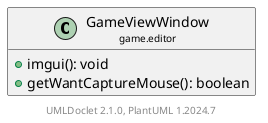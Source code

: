 @startuml
    set namespaceSeparator none
    hide empty fields
    hide empty methods

    class "<size:14>GameViewWindow\n<size:10>game.editor" as game.editor.GameViewWindow [[GameViewWindow.html]] {
        +imgui(): void
        +getWantCaptureMouse(): boolean
    }

    center footer UMLDoclet 2.1.0, PlantUML %version()
@enduml
